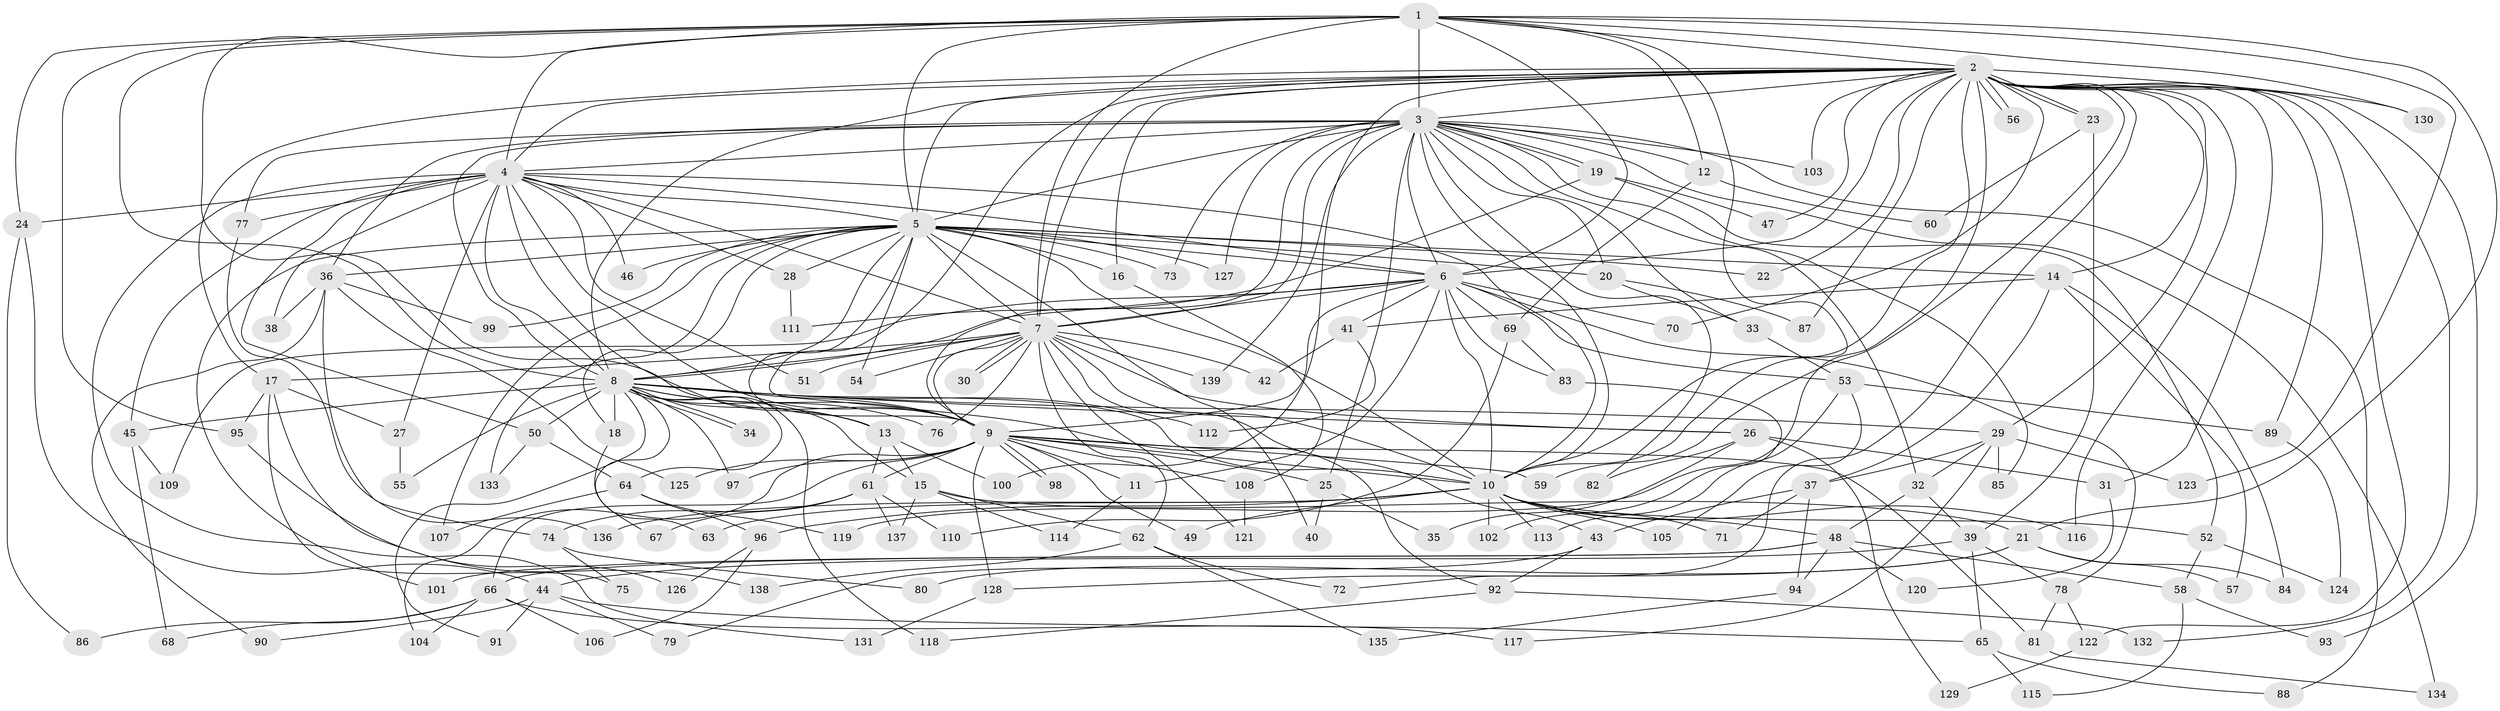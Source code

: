 // Generated by graph-tools (version 1.1) at 2025/43/03/09/25 04:43:49]
// undirected, 139 vertices, 303 edges
graph export_dot {
graph [start="1"]
  node [color=gray90,style=filled];
  1;
  2;
  3;
  4;
  5;
  6;
  7;
  8;
  9;
  10;
  11;
  12;
  13;
  14;
  15;
  16;
  17;
  18;
  19;
  20;
  21;
  22;
  23;
  24;
  25;
  26;
  27;
  28;
  29;
  30;
  31;
  32;
  33;
  34;
  35;
  36;
  37;
  38;
  39;
  40;
  41;
  42;
  43;
  44;
  45;
  46;
  47;
  48;
  49;
  50;
  51;
  52;
  53;
  54;
  55;
  56;
  57;
  58;
  59;
  60;
  61;
  62;
  63;
  64;
  65;
  66;
  67;
  68;
  69;
  70;
  71;
  72;
  73;
  74;
  75;
  76;
  77;
  78;
  79;
  80;
  81;
  82;
  83;
  84;
  85;
  86;
  87;
  88;
  89;
  90;
  91;
  92;
  93;
  94;
  95;
  96;
  97;
  98;
  99;
  100;
  101;
  102;
  103;
  104;
  105;
  106;
  107;
  108;
  109;
  110;
  111;
  112;
  113;
  114;
  115;
  116;
  117;
  118;
  119;
  120;
  121;
  122;
  123;
  124;
  125;
  126;
  127;
  128;
  129;
  130;
  131;
  132;
  133;
  134;
  135;
  136;
  137;
  138;
  139;
  1 -- 2;
  1 -- 3;
  1 -- 4;
  1 -- 5;
  1 -- 6;
  1 -- 7;
  1 -- 8;
  1 -- 9;
  1 -- 10;
  1 -- 12;
  1 -- 21;
  1 -- 24;
  1 -- 95;
  1 -- 123;
  1 -- 130;
  2 -- 3;
  2 -- 4;
  2 -- 5;
  2 -- 6;
  2 -- 7;
  2 -- 8;
  2 -- 9;
  2 -- 10;
  2 -- 14;
  2 -- 16;
  2 -- 17;
  2 -- 22;
  2 -- 23;
  2 -- 23;
  2 -- 29;
  2 -- 31;
  2 -- 47;
  2 -- 56;
  2 -- 56;
  2 -- 59;
  2 -- 70;
  2 -- 72;
  2 -- 87;
  2 -- 89;
  2 -- 93;
  2 -- 100;
  2 -- 103;
  2 -- 116;
  2 -- 119;
  2 -- 122;
  2 -- 130;
  2 -- 132;
  3 -- 4;
  3 -- 5;
  3 -- 6;
  3 -- 7;
  3 -- 8;
  3 -- 9;
  3 -- 10;
  3 -- 12;
  3 -- 19;
  3 -- 19;
  3 -- 20;
  3 -- 25;
  3 -- 32;
  3 -- 33;
  3 -- 36;
  3 -- 73;
  3 -- 77;
  3 -- 82;
  3 -- 85;
  3 -- 88;
  3 -- 103;
  3 -- 127;
  3 -- 134;
  3 -- 139;
  4 -- 5;
  4 -- 6;
  4 -- 7;
  4 -- 8;
  4 -- 9;
  4 -- 10;
  4 -- 13;
  4 -- 24;
  4 -- 27;
  4 -- 28;
  4 -- 38;
  4 -- 45;
  4 -- 46;
  4 -- 50;
  4 -- 51;
  4 -- 77;
  4 -- 131;
  5 -- 6;
  5 -- 7;
  5 -- 8;
  5 -- 9;
  5 -- 10;
  5 -- 14;
  5 -- 16;
  5 -- 18;
  5 -- 20;
  5 -- 22;
  5 -- 28;
  5 -- 36;
  5 -- 40;
  5 -- 46;
  5 -- 54;
  5 -- 73;
  5 -- 99;
  5 -- 101;
  5 -- 107;
  5 -- 127;
  5 -- 133;
  6 -- 7;
  6 -- 8;
  6 -- 9;
  6 -- 10;
  6 -- 11;
  6 -- 41;
  6 -- 53;
  6 -- 69;
  6 -- 70;
  6 -- 78;
  6 -- 83;
  6 -- 109;
  7 -- 8;
  7 -- 9;
  7 -- 10;
  7 -- 17;
  7 -- 26;
  7 -- 30;
  7 -- 30;
  7 -- 42;
  7 -- 43;
  7 -- 51;
  7 -- 54;
  7 -- 62;
  7 -- 76;
  7 -- 121;
  7 -- 139;
  8 -- 9;
  8 -- 10;
  8 -- 13;
  8 -- 15;
  8 -- 18;
  8 -- 26;
  8 -- 29;
  8 -- 34;
  8 -- 34;
  8 -- 45;
  8 -- 50;
  8 -- 55;
  8 -- 64;
  8 -- 67;
  8 -- 76;
  8 -- 91;
  8 -- 92;
  8 -- 97;
  8 -- 112;
  8 -- 118;
  9 -- 10;
  9 -- 11;
  9 -- 25;
  9 -- 49;
  9 -- 59;
  9 -- 61;
  9 -- 66;
  9 -- 81;
  9 -- 97;
  9 -- 98;
  9 -- 98;
  9 -- 104;
  9 -- 108;
  9 -- 125;
  9 -- 128;
  10 -- 48;
  10 -- 49;
  10 -- 52;
  10 -- 63;
  10 -- 71;
  10 -- 96;
  10 -- 102;
  10 -- 105;
  10 -- 113;
  10 -- 116;
  10 -- 136;
  11 -- 114;
  12 -- 60;
  12 -- 69;
  13 -- 15;
  13 -- 61;
  13 -- 100;
  14 -- 37;
  14 -- 41;
  14 -- 57;
  14 -- 84;
  15 -- 21;
  15 -- 62;
  15 -- 114;
  15 -- 137;
  16 -- 108;
  17 -- 27;
  17 -- 75;
  17 -- 95;
  17 -- 126;
  18 -- 63;
  19 -- 47;
  19 -- 52;
  19 -- 111;
  20 -- 33;
  20 -- 87;
  21 -- 57;
  21 -- 80;
  21 -- 84;
  21 -- 128;
  23 -- 39;
  23 -- 60;
  24 -- 44;
  24 -- 86;
  25 -- 35;
  25 -- 40;
  26 -- 31;
  26 -- 35;
  26 -- 82;
  26 -- 129;
  27 -- 55;
  28 -- 111;
  29 -- 32;
  29 -- 37;
  29 -- 85;
  29 -- 117;
  29 -- 123;
  31 -- 120;
  32 -- 39;
  32 -- 48;
  33 -- 53;
  36 -- 38;
  36 -- 74;
  36 -- 90;
  36 -- 99;
  36 -- 125;
  37 -- 43;
  37 -- 71;
  37 -- 94;
  39 -- 44;
  39 -- 65;
  39 -- 78;
  41 -- 42;
  41 -- 112;
  43 -- 79;
  43 -- 92;
  44 -- 65;
  44 -- 79;
  44 -- 90;
  44 -- 91;
  45 -- 68;
  45 -- 109;
  48 -- 58;
  48 -- 66;
  48 -- 94;
  48 -- 101;
  48 -- 120;
  50 -- 64;
  50 -- 133;
  52 -- 58;
  52 -- 124;
  53 -- 89;
  53 -- 105;
  53 -- 113;
  58 -- 93;
  58 -- 115;
  61 -- 67;
  61 -- 74;
  61 -- 110;
  61 -- 137;
  62 -- 72;
  62 -- 135;
  62 -- 138;
  64 -- 96;
  64 -- 107;
  64 -- 119;
  65 -- 88;
  65 -- 115;
  66 -- 68;
  66 -- 86;
  66 -- 104;
  66 -- 106;
  66 -- 117;
  69 -- 83;
  69 -- 110;
  74 -- 75;
  74 -- 80;
  77 -- 136;
  78 -- 81;
  78 -- 122;
  81 -- 134;
  83 -- 102;
  89 -- 124;
  92 -- 118;
  92 -- 132;
  94 -- 135;
  95 -- 138;
  96 -- 106;
  96 -- 126;
  108 -- 121;
  122 -- 129;
  128 -- 131;
}
